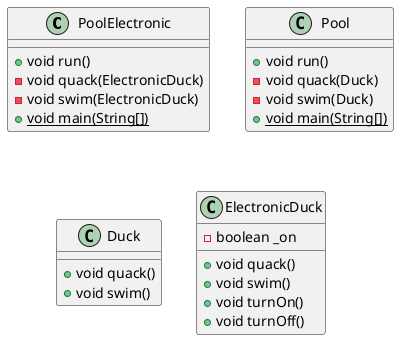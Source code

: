 @startuml
class PoolElectronic {
+ void run()
- void quack(ElectronicDuck)
- void swim(ElectronicDuck)
+ {static} void main(String[])
}
class Pool {
+ void run()
- void quack(Duck)
- void swim(Duck)
+ {static} void main(String[])
}
class Duck {
+ void quack()
+ void swim()
}
class ElectronicDuck {
- boolean _on
+ void quack()
+ void swim()
+ void turnOn()
+ void turnOff()
}
@enduml